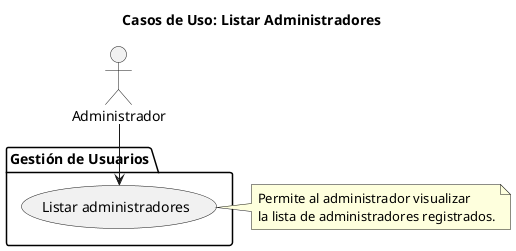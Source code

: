 @startuml
title Casos de Uso: Listar Administradores

actor Administrador

folder "Gestión de Usuarios" as Usuarios {
    Administrador --> (Listar administradores)
}

note right of (Listar administradores)
    Permite al administrador visualizar
    la lista de administradores registrados.
end note
@enduml

